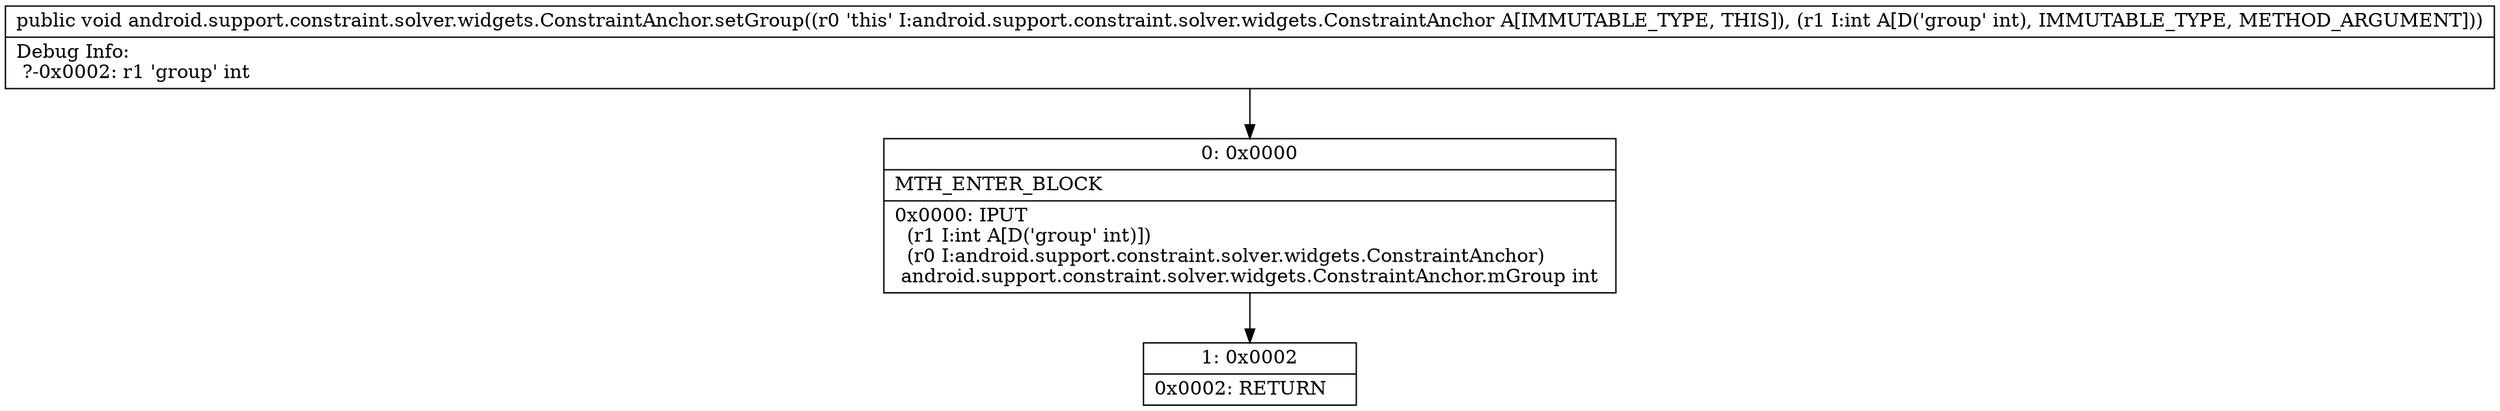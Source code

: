 digraph "CFG forandroid.support.constraint.solver.widgets.ConstraintAnchor.setGroup(I)V" {
Node_0 [shape=record,label="{0\:\ 0x0000|MTH_ENTER_BLOCK\l|0x0000: IPUT  \l  (r1 I:int A[D('group' int)])\l  (r0 I:android.support.constraint.solver.widgets.ConstraintAnchor)\l android.support.constraint.solver.widgets.ConstraintAnchor.mGroup int \l}"];
Node_1 [shape=record,label="{1\:\ 0x0002|0x0002: RETURN   \l}"];
MethodNode[shape=record,label="{public void android.support.constraint.solver.widgets.ConstraintAnchor.setGroup((r0 'this' I:android.support.constraint.solver.widgets.ConstraintAnchor A[IMMUTABLE_TYPE, THIS]), (r1 I:int A[D('group' int), IMMUTABLE_TYPE, METHOD_ARGUMENT]))  | Debug Info:\l  ?\-0x0002: r1 'group' int\l}"];
MethodNode -> Node_0;
Node_0 -> Node_1;
}

